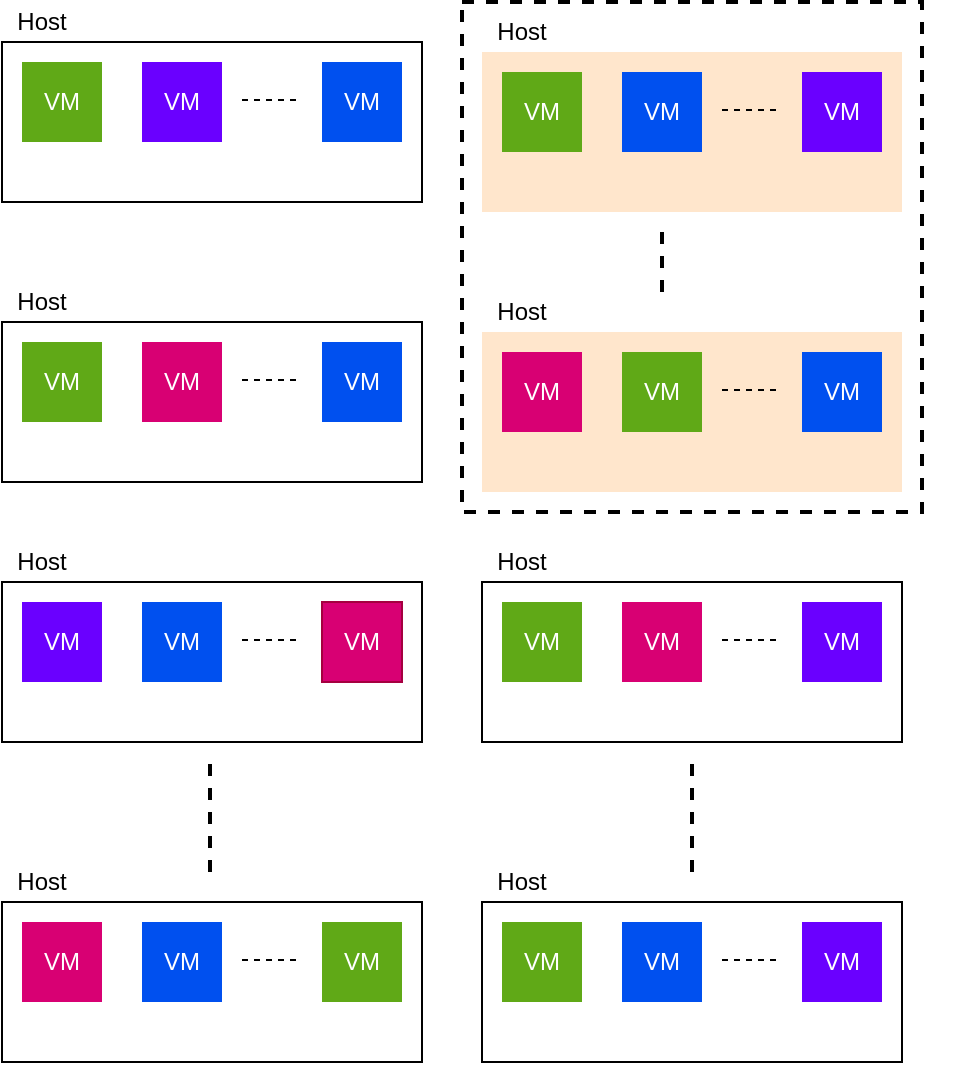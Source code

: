 <mxfile version="12.1.5" type="github" pages="1">
  <diagram id="Zc9yJ2nfPfxR-4zW1YLG" name="Page-1">
    <mxGraphModel dx="1338" dy="843" grid="1" gridSize="10" guides="1" tooltips="1" connect="1" arrows="1" fold="1" page="1" pageScale="1" pageWidth="850" pageHeight="1100" math="0" shadow="0">
      <root>
        <mxCell id="0"/>
        <mxCell id="1" parent="0"/>
        <mxCell id="tDePKV6R2ixYgKRACaby-2" value="" style="group" vertex="1" connectable="0" parent="1">
          <mxGeometry x="40" y="100" width="210" height="100" as="geometry"/>
        </mxCell>
        <mxCell id="N_97EMzxFW7_r6Rp866p-8" value="" style="rounded=0;whiteSpace=wrap;html=1;" parent="tDePKV6R2ixYgKRACaby-2" vertex="1">
          <mxGeometry y="20" width="210" height="80" as="geometry"/>
        </mxCell>
        <mxCell id="N_97EMzxFW7_r6Rp866p-3" value="VM" style="rounded=0;whiteSpace=wrap;html=1;fillColor=#60a917;strokeColor=none;fontColor=#ffffff;" parent="tDePKV6R2ixYgKRACaby-2" vertex="1">
          <mxGeometry x="10" y="30" width="40" height="40" as="geometry"/>
        </mxCell>
        <mxCell id="N_97EMzxFW7_r6Rp866p-4" value="VM" style="rounded=0;whiteSpace=wrap;html=1;fillColor=#6a00ff;strokeColor=none;fontColor=#ffffff;" parent="tDePKV6R2ixYgKRACaby-2" vertex="1">
          <mxGeometry x="70" y="30" width="40" height="40" as="geometry"/>
        </mxCell>
        <mxCell id="N_97EMzxFW7_r6Rp866p-6" value="VM" style="rounded=0;whiteSpace=wrap;html=1;fillColor=#0050ef;strokeColor=none;fontColor=#ffffff;" parent="tDePKV6R2ixYgKRACaby-2" vertex="1">
          <mxGeometry x="160" y="30" width="40" height="40" as="geometry"/>
        </mxCell>
        <mxCell id="N_97EMzxFW7_r6Rp866p-7" value="" style="endArrow=none;dashed=1;html=1;" parent="tDePKV6R2ixYgKRACaby-2" edge="1">
          <mxGeometry width="50" height="50" relative="1" as="geometry">
            <mxPoint x="120" y="49" as="sourcePoint"/>
            <mxPoint x="150" y="49" as="targetPoint"/>
          </mxGeometry>
        </mxCell>
        <mxCell id="tDePKV6R2ixYgKRACaby-1" value="Host" style="text;html=1;strokeColor=none;fillColor=none;align=center;verticalAlign=middle;whiteSpace=wrap;rounded=0;" vertex="1" parent="tDePKV6R2ixYgKRACaby-2">
          <mxGeometry width="40" height="20" as="geometry"/>
        </mxCell>
        <mxCell id="tDePKV6R2ixYgKRACaby-24" value="" style="group" vertex="1" connectable="0" parent="1">
          <mxGeometry x="40" y="240" width="210" height="100" as="geometry"/>
        </mxCell>
        <mxCell id="tDePKV6R2ixYgKRACaby-25" value="" style="rounded=0;whiteSpace=wrap;html=1;" vertex="1" parent="tDePKV6R2ixYgKRACaby-24">
          <mxGeometry y="20" width="210" height="80" as="geometry"/>
        </mxCell>
        <mxCell id="tDePKV6R2ixYgKRACaby-26" value="VM" style="rounded=0;whiteSpace=wrap;html=1;fillColor=#60a917;strokeColor=none;fontColor=#ffffff;" vertex="1" parent="tDePKV6R2ixYgKRACaby-24">
          <mxGeometry x="10" y="30" width="40" height="40" as="geometry"/>
        </mxCell>
        <mxCell id="tDePKV6R2ixYgKRACaby-27" value="VM" style="rounded=0;whiteSpace=wrap;html=1;fillColor=#d80073;strokeColor=none;fontColor=#ffffff;" vertex="1" parent="tDePKV6R2ixYgKRACaby-24">
          <mxGeometry x="70" y="30" width="40" height="40" as="geometry"/>
        </mxCell>
        <mxCell id="tDePKV6R2ixYgKRACaby-28" value="VM" style="rounded=0;whiteSpace=wrap;html=1;fillColor=#0050ef;strokeColor=none;fontColor=#ffffff;" vertex="1" parent="tDePKV6R2ixYgKRACaby-24">
          <mxGeometry x="160" y="30" width="40" height="40" as="geometry"/>
        </mxCell>
        <mxCell id="tDePKV6R2ixYgKRACaby-29" value="" style="endArrow=none;dashed=1;html=1;" edge="1" parent="tDePKV6R2ixYgKRACaby-24">
          <mxGeometry width="50" height="50" relative="1" as="geometry">
            <mxPoint x="120" y="49" as="sourcePoint"/>
            <mxPoint x="150" y="49" as="targetPoint"/>
          </mxGeometry>
        </mxCell>
        <mxCell id="tDePKV6R2ixYgKRACaby-30" value="Host" style="text;html=1;strokeColor=none;fillColor=none;align=center;verticalAlign=middle;whiteSpace=wrap;rounded=0;" vertex="1" parent="tDePKV6R2ixYgKRACaby-24">
          <mxGeometry width="40" height="20" as="geometry"/>
        </mxCell>
        <mxCell id="tDePKV6R2ixYgKRACaby-38" value="" style="group" vertex="1" connectable="0" parent="1">
          <mxGeometry x="40" y="370" width="210" height="100" as="geometry"/>
        </mxCell>
        <mxCell id="tDePKV6R2ixYgKRACaby-39" value="" style="rounded=0;whiteSpace=wrap;html=1;" vertex="1" parent="tDePKV6R2ixYgKRACaby-38">
          <mxGeometry y="20" width="210" height="80" as="geometry"/>
        </mxCell>
        <mxCell id="tDePKV6R2ixYgKRACaby-40" value="VM" style="rounded=0;whiteSpace=wrap;html=1;fillColor=#6a00ff;strokeColor=none;fontColor=#ffffff;" vertex="1" parent="tDePKV6R2ixYgKRACaby-38">
          <mxGeometry x="10" y="30" width="40" height="40" as="geometry"/>
        </mxCell>
        <mxCell id="tDePKV6R2ixYgKRACaby-41" value="VM" style="rounded=0;whiteSpace=wrap;html=1;fillColor=#0050ef;strokeColor=none;fontColor=#ffffff;" vertex="1" parent="tDePKV6R2ixYgKRACaby-38">
          <mxGeometry x="70" y="30" width="40" height="40" as="geometry"/>
        </mxCell>
        <mxCell id="tDePKV6R2ixYgKRACaby-42" value="VM" style="rounded=0;whiteSpace=wrap;html=1;fillColor=#d80073;strokeColor=#A50040;fontColor=#ffffff;" vertex="1" parent="tDePKV6R2ixYgKRACaby-38">
          <mxGeometry x="160" y="30" width="40" height="40" as="geometry"/>
        </mxCell>
        <mxCell id="tDePKV6R2ixYgKRACaby-43" value="" style="endArrow=none;dashed=1;html=1;" edge="1" parent="tDePKV6R2ixYgKRACaby-38">
          <mxGeometry width="50" height="50" relative="1" as="geometry">
            <mxPoint x="120" y="49" as="sourcePoint"/>
            <mxPoint x="150" y="49" as="targetPoint"/>
          </mxGeometry>
        </mxCell>
        <mxCell id="tDePKV6R2ixYgKRACaby-44" value="Host" style="text;html=1;strokeColor=none;fillColor=none;align=center;verticalAlign=middle;whiteSpace=wrap;rounded=0;" vertex="1" parent="tDePKV6R2ixYgKRACaby-38">
          <mxGeometry width="40" height="20" as="geometry"/>
        </mxCell>
        <mxCell id="tDePKV6R2ixYgKRACaby-45" value="" style="group" vertex="1" connectable="0" parent="1">
          <mxGeometry x="280" y="370" width="210" height="100" as="geometry"/>
        </mxCell>
        <mxCell id="tDePKV6R2ixYgKRACaby-46" value="" style="rounded=0;whiteSpace=wrap;html=1;" vertex="1" parent="tDePKV6R2ixYgKRACaby-45">
          <mxGeometry y="20" width="210" height="80" as="geometry"/>
        </mxCell>
        <mxCell id="tDePKV6R2ixYgKRACaby-47" value="VM" style="rounded=0;whiteSpace=wrap;html=1;fillColor=#60a917;strokeColor=none;fontColor=#ffffff;" vertex="1" parent="tDePKV6R2ixYgKRACaby-45">
          <mxGeometry x="10" y="30" width="40" height="40" as="geometry"/>
        </mxCell>
        <mxCell id="tDePKV6R2ixYgKRACaby-48" value="VM" style="rounded=0;whiteSpace=wrap;html=1;fillColor=#d80073;strokeColor=none;fontColor=#ffffff;" vertex="1" parent="tDePKV6R2ixYgKRACaby-45">
          <mxGeometry x="70" y="30" width="40" height="40" as="geometry"/>
        </mxCell>
        <mxCell id="tDePKV6R2ixYgKRACaby-49" value="VM" style="rounded=0;whiteSpace=wrap;html=1;fillColor=#6a00ff;strokeColor=none;fontColor=#ffffff;" vertex="1" parent="tDePKV6R2ixYgKRACaby-45">
          <mxGeometry x="160" y="30" width="40" height="40" as="geometry"/>
        </mxCell>
        <mxCell id="tDePKV6R2ixYgKRACaby-50" value="" style="endArrow=none;dashed=1;html=1;" edge="1" parent="tDePKV6R2ixYgKRACaby-45">
          <mxGeometry width="50" height="50" relative="1" as="geometry">
            <mxPoint x="120" y="49" as="sourcePoint"/>
            <mxPoint x="150" y="49" as="targetPoint"/>
          </mxGeometry>
        </mxCell>
        <mxCell id="tDePKV6R2ixYgKRACaby-51" value="Host" style="text;html=1;strokeColor=none;fillColor=none;align=center;verticalAlign=middle;whiteSpace=wrap;rounded=0;" vertex="1" parent="tDePKV6R2ixYgKRACaby-45">
          <mxGeometry width="40" height="20" as="geometry"/>
        </mxCell>
        <mxCell id="tDePKV6R2ixYgKRACaby-52" value="" style="group" vertex="1" connectable="0" parent="1">
          <mxGeometry x="40" y="530" width="210" height="100" as="geometry"/>
        </mxCell>
        <mxCell id="tDePKV6R2ixYgKRACaby-53" value="" style="rounded=0;whiteSpace=wrap;html=1;" vertex="1" parent="tDePKV6R2ixYgKRACaby-52">
          <mxGeometry y="20" width="210" height="80" as="geometry"/>
        </mxCell>
        <mxCell id="tDePKV6R2ixYgKRACaby-54" value="VM" style="rounded=0;whiteSpace=wrap;html=1;fillColor=#d80073;strokeColor=none;fontColor=#ffffff;" vertex="1" parent="tDePKV6R2ixYgKRACaby-52">
          <mxGeometry x="10" y="30" width="40" height="40" as="geometry"/>
        </mxCell>
        <mxCell id="tDePKV6R2ixYgKRACaby-55" value="VM" style="rounded=0;whiteSpace=wrap;html=1;fillColor=#0050ef;strokeColor=none;fontColor=#ffffff;" vertex="1" parent="tDePKV6R2ixYgKRACaby-52">
          <mxGeometry x="70" y="30" width="40" height="40" as="geometry"/>
        </mxCell>
        <mxCell id="tDePKV6R2ixYgKRACaby-56" value="VM" style="rounded=0;whiteSpace=wrap;html=1;fillColor=#60a917;strokeColor=none;fontColor=#ffffff;" vertex="1" parent="tDePKV6R2ixYgKRACaby-52">
          <mxGeometry x="160" y="30" width="40" height="40" as="geometry"/>
        </mxCell>
        <mxCell id="tDePKV6R2ixYgKRACaby-57" value="" style="endArrow=none;dashed=1;html=1;" edge="1" parent="tDePKV6R2ixYgKRACaby-52">
          <mxGeometry width="50" height="50" relative="1" as="geometry">
            <mxPoint x="120" y="49" as="sourcePoint"/>
            <mxPoint x="150" y="49" as="targetPoint"/>
          </mxGeometry>
        </mxCell>
        <mxCell id="tDePKV6R2ixYgKRACaby-58" value="Host" style="text;html=1;strokeColor=none;fillColor=none;align=center;verticalAlign=middle;whiteSpace=wrap;rounded=0;" vertex="1" parent="tDePKV6R2ixYgKRACaby-52">
          <mxGeometry width="40" height="20" as="geometry"/>
        </mxCell>
        <mxCell id="tDePKV6R2ixYgKRACaby-59" value="" style="group" vertex="1" connectable="0" parent="1">
          <mxGeometry x="280" y="530" width="210" height="100" as="geometry"/>
        </mxCell>
        <mxCell id="tDePKV6R2ixYgKRACaby-60" value="" style="rounded=0;whiteSpace=wrap;html=1;" vertex="1" parent="tDePKV6R2ixYgKRACaby-59">
          <mxGeometry y="20" width="210" height="80" as="geometry"/>
        </mxCell>
        <mxCell id="tDePKV6R2ixYgKRACaby-61" value="VM" style="rounded=0;whiteSpace=wrap;html=1;fillColor=#60a917;strokeColor=none;fontColor=#ffffff;" vertex="1" parent="tDePKV6R2ixYgKRACaby-59">
          <mxGeometry x="10" y="30" width="40" height="40" as="geometry"/>
        </mxCell>
        <mxCell id="tDePKV6R2ixYgKRACaby-62" value="VM" style="rounded=0;whiteSpace=wrap;html=1;fillColor=#0050ef;strokeColor=none;fontColor=#ffffff;" vertex="1" parent="tDePKV6R2ixYgKRACaby-59">
          <mxGeometry x="70" y="30" width="40" height="40" as="geometry"/>
        </mxCell>
        <mxCell id="tDePKV6R2ixYgKRACaby-63" value="VM" style="rounded=0;whiteSpace=wrap;html=1;fillColor=#6a00ff;strokeColor=none;fontColor=#ffffff;" vertex="1" parent="tDePKV6R2ixYgKRACaby-59">
          <mxGeometry x="160" y="30" width="40" height="40" as="geometry"/>
        </mxCell>
        <mxCell id="tDePKV6R2ixYgKRACaby-64" value="" style="endArrow=none;dashed=1;html=1;" edge="1" parent="tDePKV6R2ixYgKRACaby-59">
          <mxGeometry width="50" height="50" relative="1" as="geometry">
            <mxPoint x="120" y="49" as="sourcePoint"/>
            <mxPoint x="150" y="49" as="targetPoint"/>
          </mxGeometry>
        </mxCell>
        <mxCell id="tDePKV6R2ixYgKRACaby-65" value="Host" style="text;html=1;strokeColor=none;fillColor=none;align=center;verticalAlign=middle;whiteSpace=wrap;rounded=0;" vertex="1" parent="tDePKV6R2ixYgKRACaby-59">
          <mxGeometry width="40" height="20" as="geometry"/>
        </mxCell>
        <mxCell id="tDePKV6R2ixYgKRACaby-66" value="" style="endArrow=none;dashed=1;html=1;strokeWidth=2;" edge="1" parent="1">
          <mxGeometry width="50" height="50" relative="1" as="geometry">
            <mxPoint x="144" y="535" as="sourcePoint"/>
            <mxPoint x="144" y="475" as="targetPoint"/>
          </mxGeometry>
        </mxCell>
        <mxCell id="tDePKV6R2ixYgKRACaby-67" value="" style="endArrow=none;dashed=1;html=1;strokeWidth=2;" edge="1" parent="1">
          <mxGeometry width="50" height="50" relative="1" as="geometry">
            <mxPoint x="385" y="535" as="sourcePoint"/>
            <mxPoint x="385" y="475" as="targetPoint"/>
          </mxGeometry>
        </mxCell>
        <mxCell id="tDePKV6R2ixYgKRACaby-73" value="" style="group" vertex="1" connectable="0" parent="1">
          <mxGeometry x="270" y="100" width="250" height="255" as="geometry"/>
        </mxCell>
        <mxCell id="tDePKV6R2ixYgKRACaby-72" value="" style="rounded=0;whiteSpace=wrap;html=1;dashed=1;strokeWidth=2;" vertex="1" parent="tDePKV6R2ixYgKRACaby-73">
          <mxGeometry width="230" height="255" as="geometry"/>
        </mxCell>
        <mxCell id="tDePKV6R2ixYgKRACaby-71" value="" style="group" vertex="1" connectable="0" parent="tDePKV6R2ixYgKRACaby-73">
          <mxGeometry x="10" y="5" width="240" height="250" as="geometry"/>
        </mxCell>
        <mxCell id="tDePKV6R2ixYgKRACaby-31" value="" style="group" vertex="1" connectable="0" parent="tDePKV6R2ixYgKRACaby-71">
          <mxGeometry y="140" width="210" height="100" as="geometry"/>
        </mxCell>
        <mxCell id="tDePKV6R2ixYgKRACaby-32" value="" style="rounded=0;whiteSpace=wrap;html=1;fillColor=#ffe6cc;strokeColor=none;" vertex="1" parent="tDePKV6R2ixYgKRACaby-31">
          <mxGeometry y="20" width="210" height="80" as="geometry"/>
        </mxCell>
        <mxCell id="tDePKV6R2ixYgKRACaby-33" value="VM" style="rounded=0;whiteSpace=wrap;html=1;fillColor=#d80073;strokeColor=none;fontColor=#ffffff;" vertex="1" parent="tDePKV6R2ixYgKRACaby-31">
          <mxGeometry x="10" y="30" width="40" height="40" as="geometry"/>
        </mxCell>
        <mxCell id="tDePKV6R2ixYgKRACaby-34" value="VM" style="rounded=0;whiteSpace=wrap;html=1;fillColor=#60a917;strokeColor=none;fontColor=#ffffff;" vertex="1" parent="tDePKV6R2ixYgKRACaby-31">
          <mxGeometry x="70" y="30" width="40" height="40" as="geometry"/>
        </mxCell>
        <mxCell id="tDePKV6R2ixYgKRACaby-35" value="VM" style="rounded=0;whiteSpace=wrap;html=1;fillColor=#0050ef;strokeColor=none;fontColor=#ffffff;" vertex="1" parent="tDePKV6R2ixYgKRACaby-31">
          <mxGeometry x="160" y="30" width="40" height="40" as="geometry"/>
        </mxCell>
        <mxCell id="tDePKV6R2ixYgKRACaby-36" value="" style="endArrow=none;dashed=1;html=1;" edge="1" parent="tDePKV6R2ixYgKRACaby-31">
          <mxGeometry width="50" height="50" relative="1" as="geometry">
            <mxPoint x="120" y="49" as="sourcePoint"/>
            <mxPoint x="150" y="49" as="targetPoint"/>
          </mxGeometry>
        </mxCell>
        <mxCell id="tDePKV6R2ixYgKRACaby-37" value="Host" style="text;html=1;strokeColor=none;fillColor=none;align=center;verticalAlign=middle;whiteSpace=wrap;rounded=0;" vertex="1" parent="tDePKV6R2ixYgKRACaby-31">
          <mxGeometry width="40" height="20" as="geometry"/>
        </mxCell>
        <mxCell id="tDePKV6R2ixYgKRACaby-68" value="" style="endArrow=none;dashed=1;html=1;strokeWidth=2;" edge="1" parent="tDePKV6R2ixYgKRACaby-71">
          <mxGeometry width="50" height="50" relative="1" as="geometry">
            <mxPoint x="90" y="140" as="sourcePoint"/>
            <mxPoint x="90" y="110" as="targetPoint"/>
          </mxGeometry>
        </mxCell>
        <mxCell id="tDePKV6R2ixYgKRACaby-70" value="" style="group" vertex="1" connectable="0" parent="tDePKV6R2ixYgKRACaby-71">
          <mxGeometry width="240" height="250" as="geometry"/>
        </mxCell>
        <mxCell id="tDePKV6R2ixYgKRACaby-4" value="" style="rounded=0;whiteSpace=wrap;html=1;fillColor=#ffe6cc;strokeColor=none;" vertex="1" parent="tDePKV6R2ixYgKRACaby-70">
          <mxGeometry y="20" width="210" height="80" as="geometry"/>
        </mxCell>
        <mxCell id="tDePKV6R2ixYgKRACaby-5" value="VM" style="rounded=0;whiteSpace=wrap;html=1;fillColor=#60a917;strokeColor=none;fontColor=#ffffff;" vertex="1" parent="tDePKV6R2ixYgKRACaby-70">
          <mxGeometry x="10" y="30" width="40" height="40" as="geometry"/>
        </mxCell>
        <mxCell id="tDePKV6R2ixYgKRACaby-6" value="VM" style="rounded=0;whiteSpace=wrap;html=1;fillColor=#0050ef;strokeColor=none;fontColor=#ffffff;" vertex="1" parent="tDePKV6R2ixYgKRACaby-70">
          <mxGeometry x="70" y="30" width="40" height="40" as="geometry"/>
        </mxCell>
        <mxCell id="tDePKV6R2ixYgKRACaby-7" value="VM" style="rounded=0;whiteSpace=wrap;html=1;fillColor=#6a00ff;strokeColor=none;fontColor=#ffffff;" vertex="1" parent="tDePKV6R2ixYgKRACaby-70">
          <mxGeometry x="160" y="30" width="40" height="40" as="geometry"/>
        </mxCell>
        <mxCell id="tDePKV6R2ixYgKRACaby-8" value="" style="endArrow=none;dashed=1;html=1;" edge="1" parent="tDePKV6R2ixYgKRACaby-70">
          <mxGeometry width="50" height="50" relative="1" as="geometry">
            <mxPoint x="120" y="49" as="sourcePoint"/>
            <mxPoint x="150" y="49" as="targetPoint"/>
          </mxGeometry>
        </mxCell>
        <mxCell id="tDePKV6R2ixYgKRACaby-9" value="Host" style="text;html=1;strokeColor=none;fillColor=none;align=center;verticalAlign=middle;whiteSpace=wrap;rounded=0;" vertex="1" parent="tDePKV6R2ixYgKRACaby-70">
          <mxGeometry width="40" height="20" as="geometry"/>
        </mxCell>
      </root>
    </mxGraphModel>
  </diagram>
</mxfile>
